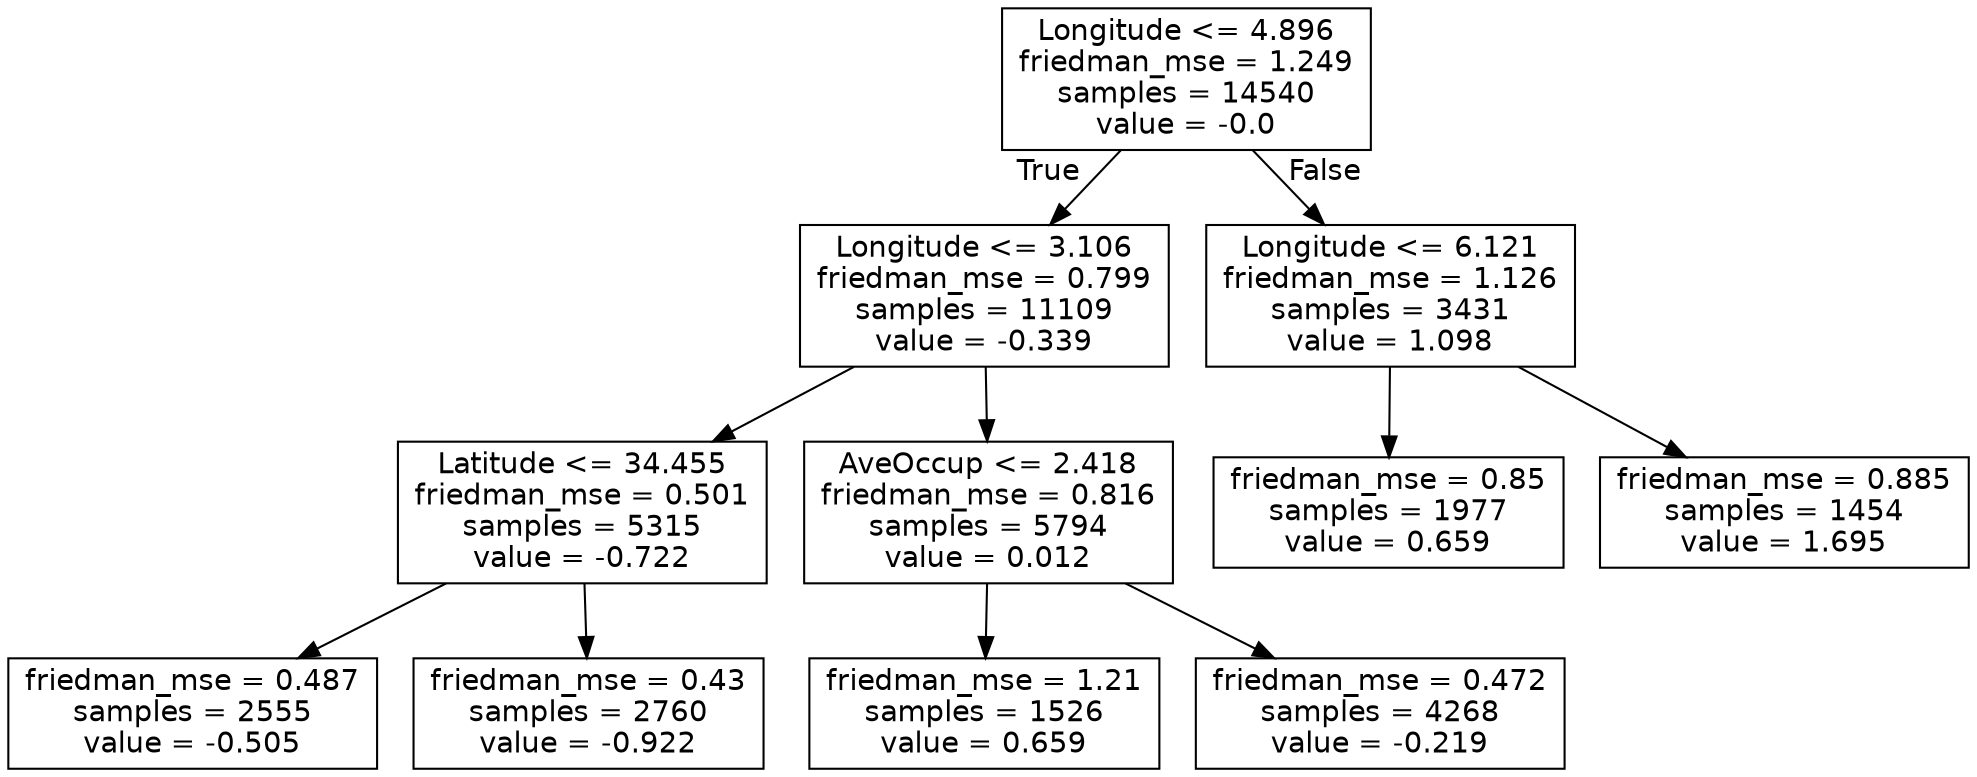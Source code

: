 digraph Tree {
node [shape=box, fontname="helvetica"] ;
edge [fontname="helvetica"] ;
0 [label="Longitude <= 4.896\nfriedman_mse = 1.249\nsamples = 14540\nvalue = -0.0"] ;
1 [label="Longitude <= 3.106\nfriedman_mse = 0.799\nsamples = 11109\nvalue = -0.339"] ;
0 -> 1 [labeldistance=2.5, labelangle=45, headlabel="True"] ;
2 [label="Latitude <= 34.455\nfriedman_mse = 0.501\nsamples = 5315\nvalue = -0.722"] ;
1 -> 2 ;
3 [label="friedman_mse = 0.487\nsamples = 2555\nvalue = -0.505"] ;
2 -> 3 ;
4 [label="friedman_mse = 0.43\nsamples = 2760\nvalue = -0.922"] ;
2 -> 4 ;
5 [label="AveOccup <= 2.418\nfriedman_mse = 0.816\nsamples = 5794\nvalue = 0.012"] ;
1 -> 5 ;
6 [label="friedman_mse = 1.21\nsamples = 1526\nvalue = 0.659"] ;
5 -> 6 ;
7 [label="friedman_mse = 0.472\nsamples = 4268\nvalue = -0.219"] ;
5 -> 7 ;
8 [label="Longitude <= 6.121\nfriedman_mse = 1.126\nsamples = 3431\nvalue = 1.098"] ;
0 -> 8 [labeldistance=2.5, labelangle=-45, headlabel="False"] ;
9 [label="friedman_mse = 0.85\nsamples = 1977\nvalue = 0.659"] ;
8 -> 9 ;
10 [label="friedman_mse = 0.885\nsamples = 1454\nvalue = 1.695"] ;
8 -> 10 ;
}
